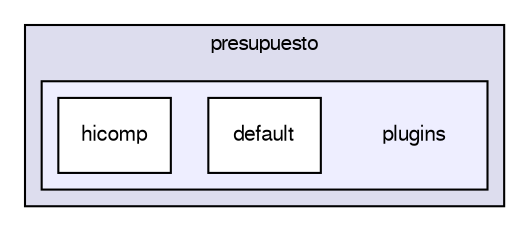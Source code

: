 digraph G {
  compound=true
  node [ fontsize=10, fontname="FreeSans"];
  edge [ labelfontsize=9, labelfontname="FreeSans"];
  subgraph clusterdir_1da355a7e1088ea8185f3059b3d0f9a3 {
    graph [ bgcolor="#ddddee", pencolor="black", label="presupuesto" fontname="FreeSans", fontsize=10, URL="dir_1da355a7e1088ea8185f3059b3d0f9a3.html"]
  subgraph clusterdir_942b8eefa034f346080edd470fa37383 {
    graph [ bgcolor="#eeeeff", pencolor="black", label="" URL="dir_942b8eefa034f346080edd470fa37383.html"];
    dir_942b8eefa034f346080edd470fa37383 [shape=plaintext label="plugins"];
    dir_e77852e7846388d05d86f526eb7403e9 [shape=box label="default" color="black" fillcolor="white" style="filled" URL="dir_e77852e7846388d05d86f526eb7403e9.html"];
    dir_ed9e413e8430572fc458902b60f4c3fc [shape=box label="hicomp" color="black" fillcolor="white" style="filled" URL="dir_ed9e413e8430572fc458902b60f4c3fc.html"];
  }
  }
}
